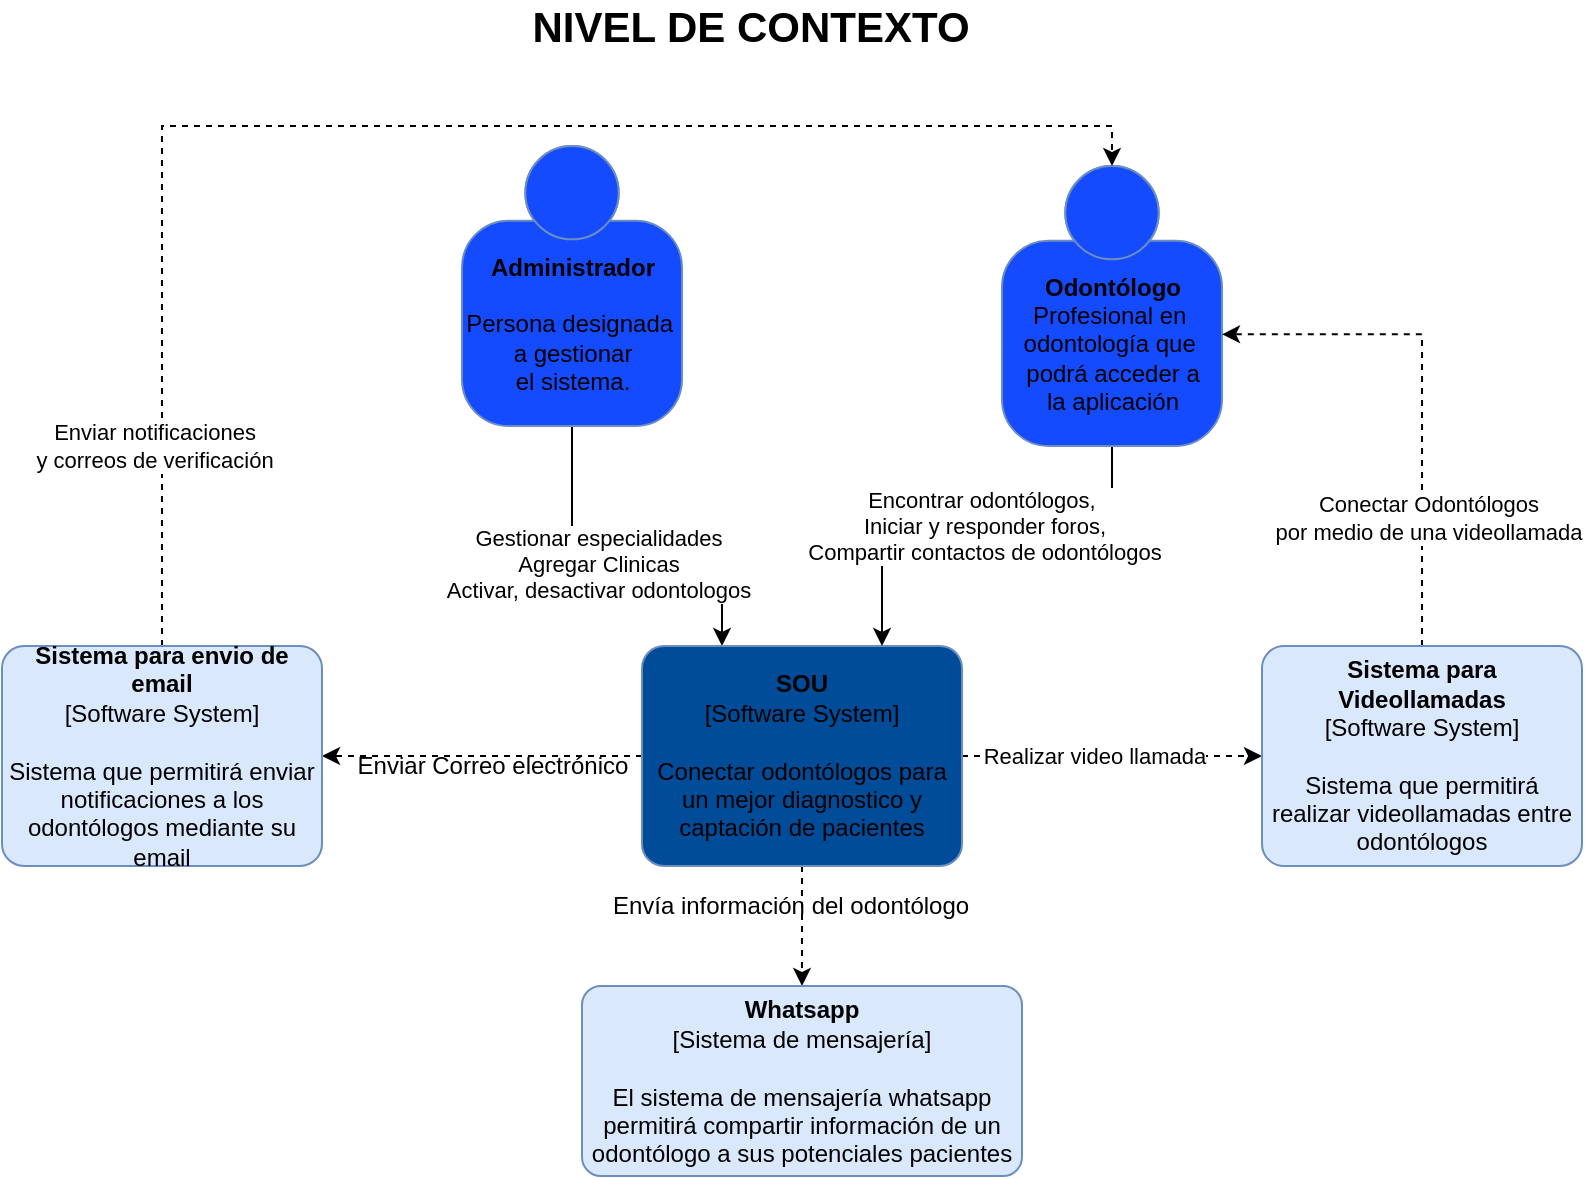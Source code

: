 <mxfile version="13.2.6" type="github">
  <diagram id="RHunsG3qsmhAcjcYPmP-" name="Page-1">
    <mxGraphModel dx="868" dy="402" grid="1" gridSize="10" guides="1" tooltips="1" connect="1" arrows="1" fold="1" page="1" pageScale="1" pageWidth="827" pageHeight="1169" math="0" shadow="0">
      <root>
        <mxCell id="0" />
        <mxCell id="1" parent="0" />
        <mxCell id="zAKa6ue-rQI7wxkRx-mQ-5" style="edgeStyle=orthogonalEdgeStyle;rounded=0;orthogonalLoop=1;jettySize=auto;html=1;exitX=0.5;exitY=1;exitDx=0;exitDy=0;exitPerimeter=0;entryX=0.25;entryY=0;entryDx=0;entryDy=0;entryPerimeter=0;" parent="1" source="zAKa6ue-rQI7wxkRx-mQ-1" target="zAKa6ue-rQI7wxkRx-mQ-2" edge="1">
          <mxGeometry relative="1" as="geometry" />
        </mxCell>
        <mxCell id="zAKa6ue-rQI7wxkRx-mQ-11" value="Gestionar especialidades&lt;br&gt;Agregar Clinicas&lt;br&gt;Activar, desactivar odontologos" style="edgeLabel;html=1;align=center;verticalAlign=middle;resizable=0;points=[];" parent="zAKa6ue-rQI7wxkRx-mQ-5" vertex="1" connectable="0">
          <mxGeometry x="-0.45" y="18" relative="1" as="geometry">
            <mxPoint x="-5" y="18" as="offset" />
          </mxGeometry>
        </mxCell>
        <mxCell id="zAKa6ue-rQI7wxkRx-mQ-1" value="&lt;b&gt;Administrador&lt;br&gt;&lt;/b&gt;&lt;br&gt;Persona designada&amp;nbsp;&lt;br&gt;a gestionar&lt;br&gt;el sistema." style="html=1;dashed=0;whitespace=wrap;fillColor=#144BFF;strokeColor=#6C8EBF;shape=mxgraph.c4.person;align=center;points=[[0.5,0,0],[1,0.5,0],[1,0.75,0],[0.75,1,0],[0.5,1,0],[0.25,1,0],[0,0.75,0],[0,0.5,0]];" parent="1" vertex="1">
          <mxGeometry x="250" y="110" width="110.0" height="140" as="geometry" />
        </mxCell>
        <mxCell id="zAKa6ue-rQI7wxkRx-mQ-12" style="edgeStyle=orthogonalEdgeStyle;rounded=0;orthogonalLoop=1;jettySize=auto;html=1;exitX=1;exitY=0.5;exitDx=0;exitDy=0;exitPerimeter=0;dashed=1;" parent="1" source="zAKa6ue-rQI7wxkRx-mQ-2" target="zAKa6ue-rQI7wxkRx-mQ-4" edge="1">
          <mxGeometry relative="1" as="geometry" />
        </mxCell>
        <mxCell id="zAKa6ue-rQI7wxkRx-mQ-23" value="Realizar video llamada" style="edgeLabel;html=1;align=center;verticalAlign=middle;resizable=0;points=[];" parent="zAKa6ue-rQI7wxkRx-mQ-12" vertex="1" connectable="0">
          <mxGeometry x="-0.236" y="2" relative="1" as="geometry">
            <mxPoint x="8" y="2" as="offset" />
          </mxGeometry>
        </mxCell>
        <mxCell id="zAKa6ue-rQI7wxkRx-mQ-13" style="edgeStyle=orthogonalEdgeStyle;rounded=0;orthogonalLoop=1;jettySize=auto;html=1;exitX=0;exitY=0.5;exitDx=0;exitDy=0;exitPerimeter=0;entryX=1;entryY=0.5;entryDx=0;entryDy=0;entryPerimeter=0;dashed=1;" parent="1" source="zAKa6ue-rQI7wxkRx-mQ-2" target="zAKa6ue-rQI7wxkRx-mQ-7" edge="1">
          <mxGeometry relative="1" as="geometry" />
        </mxCell>
        <mxCell id="zAKa6ue-rQI7wxkRx-mQ-14" style="edgeStyle=orthogonalEdgeStyle;rounded=0;orthogonalLoop=1;jettySize=auto;html=1;exitX=0.5;exitY=1;exitDx=0;exitDy=0;exitPerimeter=0;entryX=0.5;entryY=0;entryDx=0;entryDy=0;entryPerimeter=0;dashed=1;" parent="1" source="zAKa6ue-rQI7wxkRx-mQ-2" target="zAKa6ue-rQI7wxkRx-mQ-9" edge="1">
          <mxGeometry relative="1" as="geometry" />
        </mxCell>
        <mxCell id="zAKa6ue-rQI7wxkRx-mQ-2" value="&lt;b&gt;SOU&lt;/b&gt;&lt;div&gt;[Software System]&lt;/div&gt;&lt;br&gt;&lt;div&gt;Conectar odontólogos para un mejor diagnostico y captación de pacientes&lt;/div&gt;" style="rounded=1;whiteSpace=wrap;html=1;labelBackgroundColor=none;fillColor=#004C99;fontColor=#000000;align=center;arcSize=10;strokeColor=#6c8ebf;points=[[0.25,0,0],[0.5,0,0],[0.75,0,0],[1,0.25,0],[1,0.5,0],[1,0.75,0],[0.75,1,0],[0.5,1,0],[0.25,1,0],[0,0.75,0],[0,0.5,0],[0,0.25,0]];gradientColor=none;" parent="1" vertex="1">
          <mxGeometry x="340" y="360" width="160" height="110.0" as="geometry" />
        </mxCell>
        <mxCell id="zAKa6ue-rQI7wxkRx-mQ-6" style="edgeStyle=orthogonalEdgeStyle;rounded=0;orthogonalLoop=1;jettySize=auto;html=1;exitX=0.5;exitY=1;exitDx=0;exitDy=0;exitPerimeter=0;entryX=0.75;entryY=0;entryDx=0;entryDy=0;entryPerimeter=0;" parent="1" source="zAKa6ue-rQI7wxkRx-mQ-3" target="zAKa6ue-rQI7wxkRx-mQ-2" edge="1">
          <mxGeometry relative="1" as="geometry" />
        </mxCell>
        <mxCell id="zAKa6ue-rQI7wxkRx-mQ-10" value="Encontrar odontólogos,&amp;nbsp;&lt;br&gt;Iniciar y responder foros,&lt;br&gt;Compartir contactos de odontólogos" style="edgeLabel;html=1;align=center;verticalAlign=middle;resizable=0;points=[];" parent="zAKa6ue-rQI7wxkRx-mQ-6" vertex="1" connectable="0">
          <mxGeometry x="0.181" relative="1" as="geometry">
            <mxPoint x="13" y="-10" as="offset" />
          </mxGeometry>
        </mxCell>
        <mxCell id="zAKa6ue-rQI7wxkRx-mQ-3" value="&lt;b&gt;Odontólogo&lt;/b&gt;&lt;br&gt;Profesional en&amp;nbsp;&lt;br&gt;odontología que&amp;nbsp;&lt;br&gt;podrá acceder a&lt;br&gt;la aplicación" style="html=1;dashed=0;whitespace=wrap;fillColor=#144BFF;strokeColor=#6C8EBF;shape=mxgraph.c4.person;align=center;points=[[0.5,0,0],[1,0.5,0],[1,0.75,0],[0.75,1,0],[0.5,1,0],[0.25,1,0],[0,0.75,0],[0,0.5,0]];" parent="1" vertex="1">
          <mxGeometry x="520" y="120" width="110.0" height="140" as="geometry" />
        </mxCell>
        <mxCell id="zAKa6ue-rQI7wxkRx-mQ-16" style="edgeStyle=orthogonalEdgeStyle;rounded=0;orthogonalLoop=1;jettySize=auto;html=1;exitX=0.5;exitY=0;exitDx=0;exitDy=0;exitPerimeter=0;entryX=1;entryY=0.601;entryDx=0;entryDy=0;entryPerimeter=0;dashed=1;" parent="1" source="zAKa6ue-rQI7wxkRx-mQ-4" target="zAKa6ue-rQI7wxkRx-mQ-3" edge="1">
          <mxGeometry relative="1" as="geometry" />
        </mxCell>
        <mxCell id="zAKa6ue-rQI7wxkRx-mQ-17" value="Conectar Odontólogos&lt;br&gt;por medio de una videollamada" style="edgeLabel;html=1;align=center;verticalAlign=middle;resizable=0;points=[];" parent="zAKa6ue-rQI7wxkRx-mQ-16" vertex="1" connectable="0">
          <mxGeometry x="-0.499" y="-3" relative="1" as="geometry">
            <mxPoint as="offset" />
          </mxGeometry>
        </mxCell>
        <mxCell id="zAKa6ue-rQI7wxkRx-mQ-4" value="&lt;b&gt;Sistema para Videollamadas&lt;/b&gt;&lt;br&gt;&lt;div&gt;[Software System]&lt;/div&gt;&lt;br&gt;&lt;div&gt;Sistema que permitirá realizar videollamadas entre odontólogos&lt;/div&gt;" style="rounded=1;whiteSpace=wrap;html=1;labelBackgroundColor=none;fillColor=#dae8fc;fontColor=#000000;align=center;arcSize=10;strokeColor=#6c8ebf;points=[[0.25,0,0],[0.5,0,0],[0.75,0,0],[1,0.25,0],[1,0.5,0],[1,0.75,0],[0.75,1,0],[0.5,1,0],[0.25,1,0],[0,0.75,0],[0,0.5,0],[0,0.25,0]];" parent="1" vertex="1">
          <mxGeometry x="650" y="360" width="160" height="110.0" as="geometry" />
        </mxCell>
        <mxCell id="zAKa6ue-rQI7wxkRx-mQ-15" style="edgeStyle=orthogonalEdgeStyle;rounded=0;orthogonalLoop=1;jettySize=auto;html=1;exitX=0.5;exitY=0;exitDx=0;exitDy=0;exitPerimeter=0;entryX=0.5;entryY=0;entryDx=0;entryDy=0;entryPerimeter=0;dashed=1;" parent="1" source="zAKa6ue-rQI7wxkRx-mQ-7" target="zAKa6ue-rQI7wxkRx-mQ-3" edge="1">
          <mxGeometry relative="1" as="geometry" />
        </mxCell>
        <mxCell id="zAKa6ue-rQI7wxkRx-mQ-21" value="Enviar notificaciones &lt;br&gt;y correos de verificación" style="edgeLabel;html=1;align=center;verticalAlign=middle;resizable=0;points=[];" parent="zAKa6ue-rQI7wxkRx-mQ-15" vertex="1" connectable="0">
          <mxGeometry x="-0.735" y="4" relative="1" as="geometry">
            <mxPoint as="offset" />
          </mxGeometry>
        </mxCell>
        <mxCell id="zAKa6ue-rQI7wxkRx-mQ-7" value="&lt;b&gt;Sistema para envio de email&lt;/b&gt;&lt;br&gt;&lt;div&gt;[Software System]&lt;/div&gt;&lt;br&gt;&lt;div&gt;Sistema que permitirá enviar notificaciones a los odontólogos mediante su email&lt;/div&gt;" style="rounded=1;whiteSpace=wrap;html=1;labelBackgroundColor=none;fillColor=#dae8fc;fontColor=#000000;align=center;arcSize=10;strokeColor=#6c8ebf;points=[[0.25,0,0],[0.5,0,0],[0.75,0,0],[1,0.25,0],[1,0.5,0],[1,0.75,0],[0.75,1,0],[0.5,1,0],[0.25,1,0],[0,0.75,0],[0,0.5,0],[0,0.25,0]];" parent="1" vertex="1">
          <mxGeometry x="20" y="360" width="160" height="110.0" as="geometry" />
        </mxCell>
        <mxCell id="zAKa6ue-rQI7wxkRx-mQ-9" value="&lt;b&gt;Whatsapp&lt;/b&gt;&lt;div&gt;[Sistema de mensajería]&lt;/div&gt;&lt;br&gt;&lt;div&gt;El sistema de mensajería&amp;nbsp;whatsapp permitirá compartir información de un odontólogo a sus potenciales pacientes&lt;/div&gt;" style="rounded=1;whiteSpace=wrap;html=1;labelBackgroundColor=none;fillColor=#dae8fc;fontColor=#000000;align=center;arcSize=10;strokeColor=#6c8ebf;points=[[0.25,0,0],[0.5,0,0],[0.75,0,0],[1,0.25,0],[1,0.5,0],[1,0.75,0],[0.75,1,0],[0.5,1,0],[0.25,1,0],[0,0.75,0],[0,0.5,0],[0,0.25,0]];" parent="1" vertex="1">
          <mxGeometry x="310" y="530" width="220" height="95" as="geometry" />
        </mxCell>
        <mxCell id="zAKa6ue-rQI7wxkRx-mQ-19" value="Enviar Correo electrónico" style="text;html=1;align=center;verticalAlign=middle;resizable=0;points=[];autosize=1;dashed=1;" parent="1" vertex="1">
          <mxGeometry x="190" y="410" width="150" height="20" as="geometry" />
        </mxCell>
        <mxCell id="zAKa6ue-rQI7wxkRx-mQ-22" value="Envía información del odontólogo" style="text;html=1;align=center;verticalAlign=middle;resizable=0;points=[];autosize=1;" parent="1" vertex="1">
          <mxGeometry x="319" y="480" width="190" height="20" as="geometry" />
        </mxCell>
        <mxCell id="zAKa6ue-rQI7wxkRx-mQ-25" value="&lt;b&gt;&lt;font style=&quot;font-size: 21px&quot;&gt;NIVEL DE CONTEXTO&lt;/font&gt;&lt;/b&gt;" style="text;html=1;align=center;verticalAlign=middle;resizable=0;points=[];autosize=1;" parent="1" vertex="1">
          <mxGeometry x="279" y="40" width="230" height="20" as="geometry" />
        </mxCell>
      </root>
    </mxGraphModel>
  </diagram>
</mxfile>
